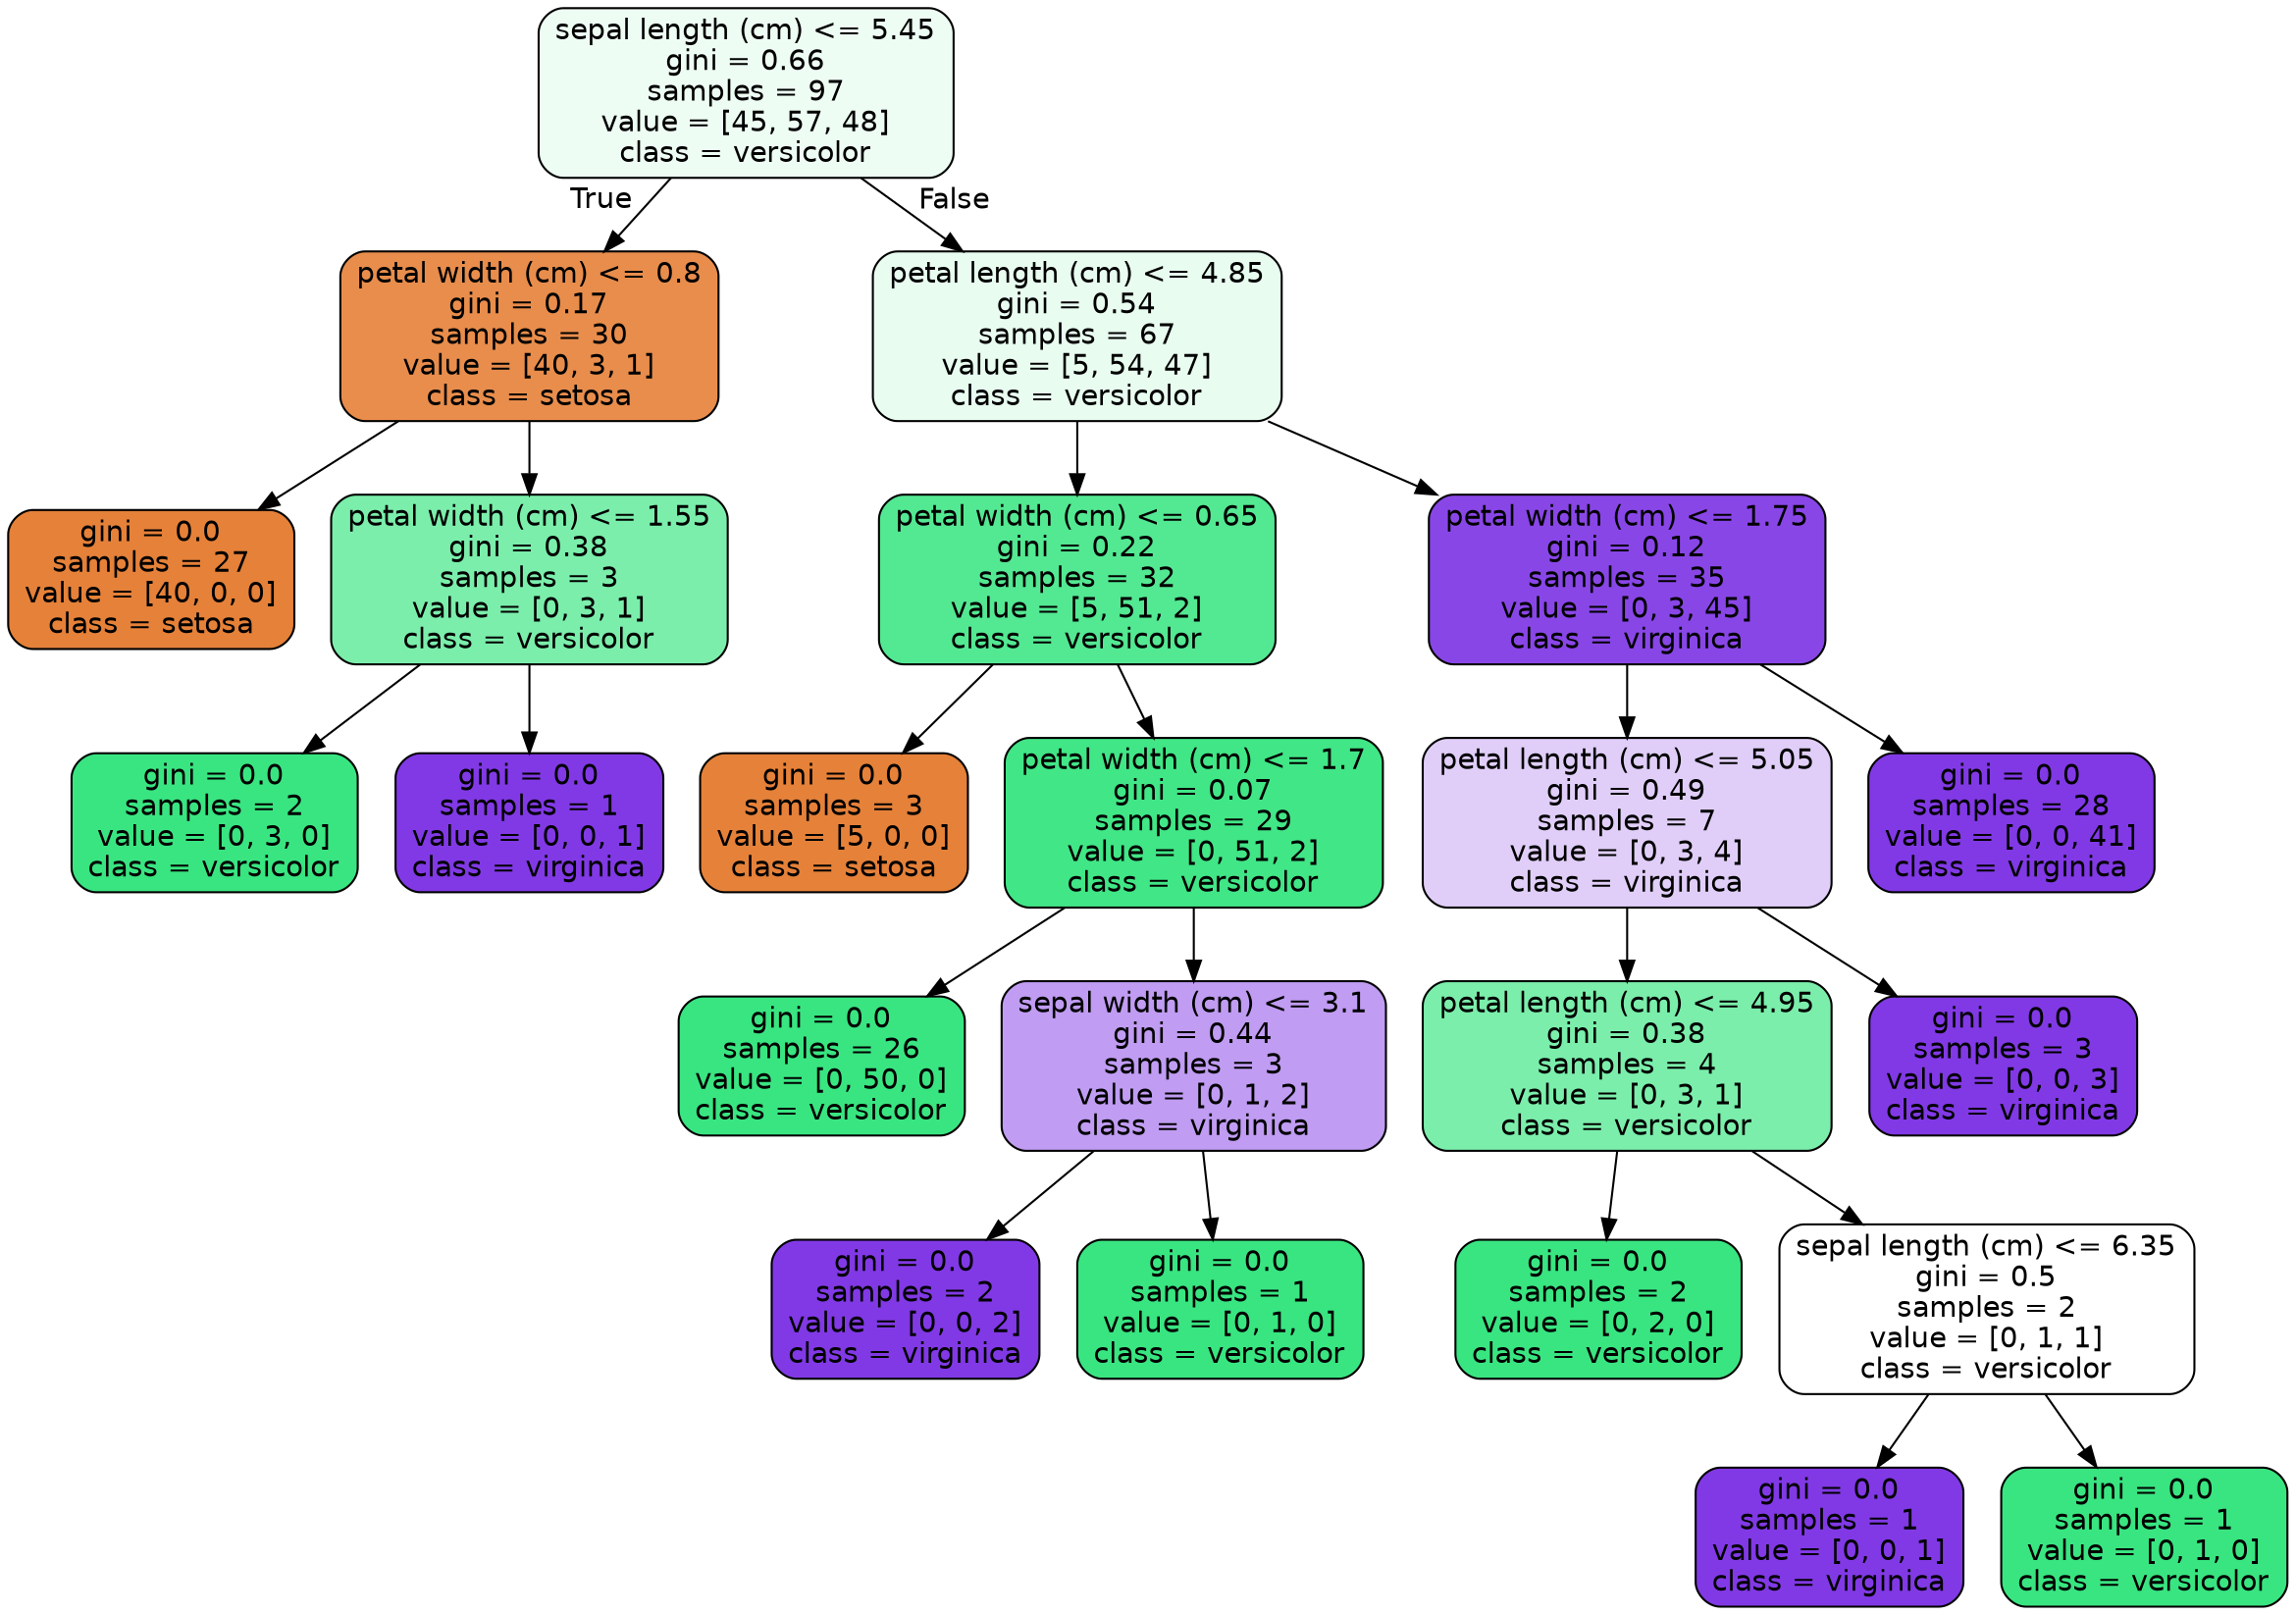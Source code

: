 digraph Tree {
node [shape=box, style="filled, rounded", color="black", fontname="helvetica"] ;
edge [fontname="helvetica"] ;
0 [label="sepal length (cm) <= 5.45\ngini = 0.66\nsamples = 97\nvalue = [45, 57, 48]\nclass = versicolor", fillcolor="#eefdf4"] ;
1 [label="petal width (cm) <= 0.8\ngini = 0.17\nsamples = 30\nvalue = [40, 3, 1]\nclass = setosa", fillcolor="#e88d4c"] ;
0 -> 1 [labeldistance=2.5, labelangle=45, headlabel="True"] ;
2 [label="gini = 0.0\nsamples = 27\nvalue = [40, 0, 0]\nclass = setosa", fillcolor="#e58139"] ;
1 -> 2 ;
3 [label="petal width (cm) <= 1.55\ngini = 0.38\nsamples = 3\nvalue = [0, 3, 1]\nclass = versicolor", fillcolor="#7beeab"] ;
1 -> 3 ;
4 [label="gini = 0.0\nsamples = 2\nvalue = [0, 3, 0]\nclass = versicolor", fillcolor="#39e581"] ;
3 -> 4 ;
5 [label="gini = 0.0\nsamples = 1\nvalue = [0, 0, 1]\nclass = virginica", fillcolor="#8139e5"] ;
3 -> 5 ;
6 [label="petal length (cm) <= 4.85\ngini = 0.54\nsamples = 67\nvalue = [5, 54, 47]\nclass = versicolor", fillcolor="#e8fcf0"] ;
0 -> 6 [labeldistance=2.5, labelangle=-45, headlabel="False"] ;
7 [label="petal width (cm) <= 0.65\ngini = 0.22\nsamples = 32\nvalue = [5, 51, 2]\nclass = versicolor", fillcolor="#53e892"] ;
6 -> 7 ;
8 [label="gini = 0.0\nsamples = 3\nvalue = [5, 0, 0]\nclass = setosa", fillcolor="#e58139"] ;
7 -> 8 ;
9 [label="petal width (cm) <= 1.7\ngini = 0.07\nsamples = 29\nvalue = [0, 51, 2]\nclass = versicolor", fillcolor="#41e686"] ;
7 -> 9 ;
10 [label="gini = 0.0\nsamples = 26\nvalue = [0, 50, 0]\nclass = versicolor", fillcolor="#39e581"] ;
9 -> 10 ;
11 [label="sepal width (cm) <= 3.1\ngini = 0.44\nsamples = 3\nvalue = [0, 1, 2]\nclass = virginica", fillcolor="#c09cf2"] ;
9 -> 11 ;
12 [label="gini = 0.0\nsamples = 2\nvalue = [0, 0, 2]\nclass = virginica", fillcolor="#8139e5"] ;
11 -> 12 ;
13 [label="gini = 0.0\nsamples = 1\nvalue = [0, 1, 0]\nclass = versicolor", fillcolor="#39e581"] ;
11 -> 13 ;
14 [label="petal width (cm) <= 1.75\ngini = 0.12\nsamples = 35\nvalue = [0, 3, 45]\nclass = virginica", fillcolor="#8946e7"] ;
6 -> 14 ;
15 [label="petal length (cm) <= 5.05\ngini = 0.49\nsamples = 7\nvalue = [0, 3, 4]\nclass = virginica", fillcolor="#e0cef8"] ;
14 -> 15 ;
16 [label="petal length (cm) <= 4.95\ngini = 0.38\nsamples = 4\nvalue = [0, 3, 1]\nclass = versicolor", fillcolor="#7beeab"] ;
15 -> 16 ;
17 [label="gini = 0.0\nsamples = 2\nvalue = [0, 2, 0]\nclass = versicolor", fillcolor="#39e581"] ;
16 -> 17 ;
18 [label="sepal length (cm) <= 6.35\ngini = 0.5\nsamples = 2\nvalue = [0, 1, 1]\nclass = versicolor", fillcolor="#ffffff"] ;
16 -> 18 ;
19 [label="gini = 0.0\nsamples = 1\nvalue = [0, 0, 1]\nclass = virginica", fillcolor="#8139e5"] ;
18 -> 19 ;
20 [label="gini = 0.0\nsamples = 1\nvalue = [0, 1, 0]\nclass = versicolor", fillcolor="#39e581"] ;
18 -> 20 ;
21 [label="gini = 0.0\nsamples = 3\nvalue = [0, 0, 3]\nclass = virginica", fillcolor="#8139e5"] ;
15 -> 21 ;
22 [label="gini = 0.0\nsamples = 28\nvalue = [0, 0, 41]\nclass = virginica", fillcolor="#8139e5"] ;
14 -> 22 ;
}